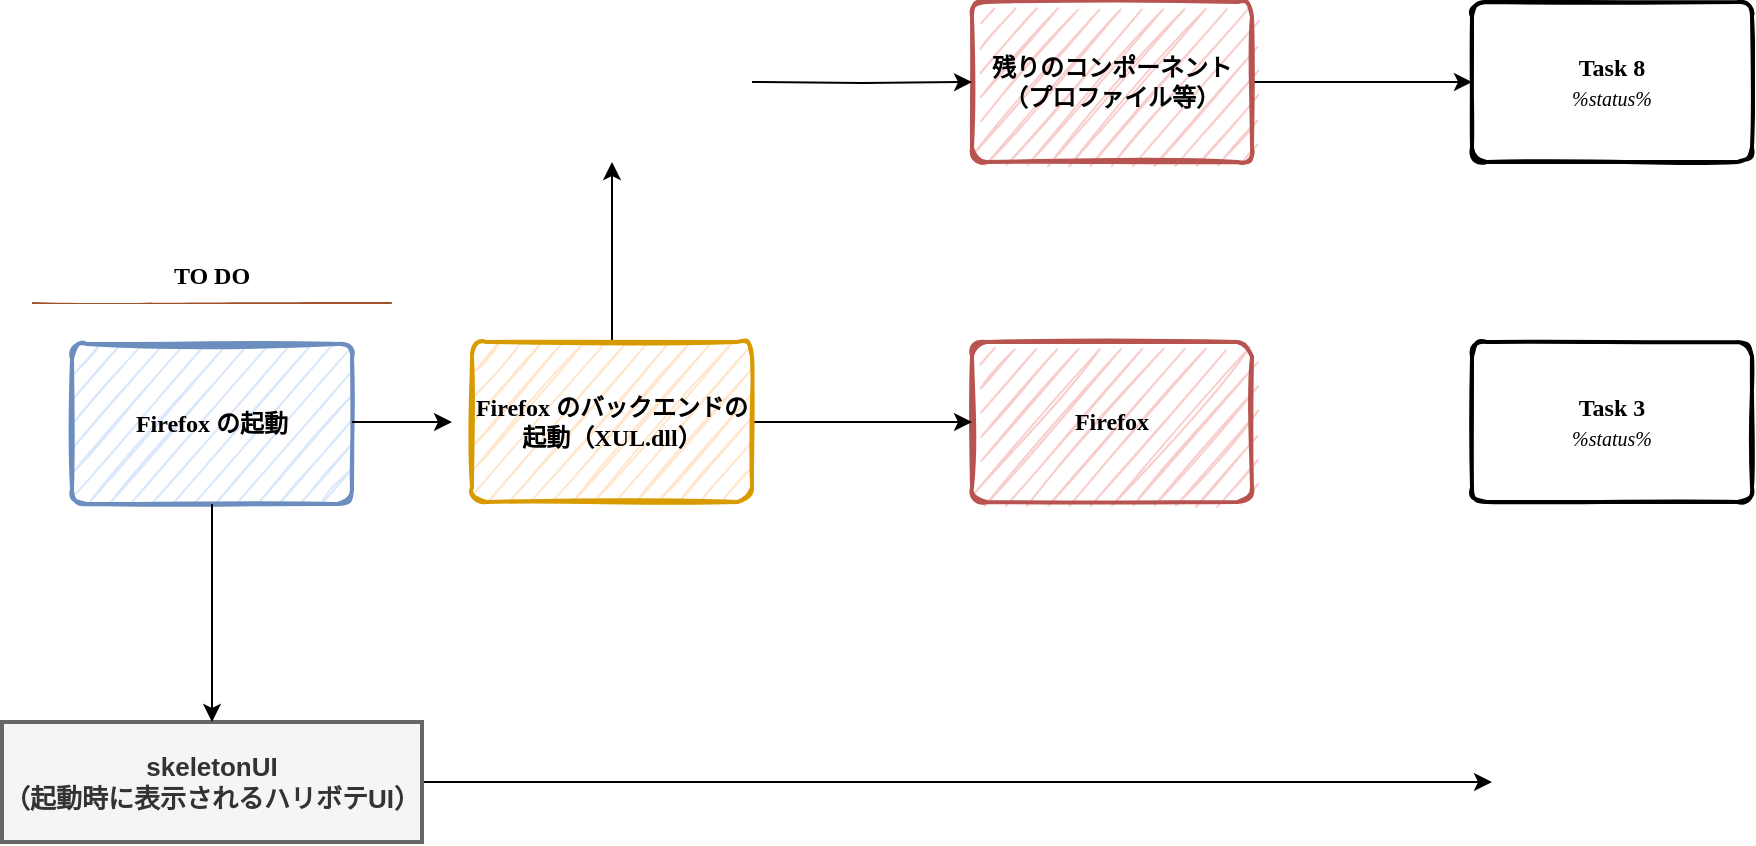 <mxfile version="21.2.6" type="github">
  <diagram id="wFE0QG_FPsp0jaGvCLVb" name="Page-1">
    <mxGraphModel dx="1183" dy="728" grid="1" gridSize="10" guides="1" tooltips="1" connect="1" arrows="1" fold="1" page="1" pageScale="1" pageWidth="850" pageHeight="1100" math="0" shadow="0">
      <root>
        <mxCell id="0" />
        <mxCell id="1" parent="0" />
        <object label="TO DO" status="New" id="_5mSTuPxr-ZiKRkBDSY7-2">
          <mxCell style="swimlane;strokeWidth=2;fontFamily=Permanent Marker;html=0;startSize=1;verticalAlign=bottom;spacingBottom=5;points=[];childLayout=stackLayout;stackBorder=20;stackSpacing=20;resizeLast=0;resizeParent=1;horizontalStack=0;collapsible=0;sketch=1;strokeColor=none;fillStyle=solid;fillColor=#A0522D;" parent="1" vertex="1">
            <mxGeometry x="30" y="270" width="180" height="221" as="geometry" />
          </mxCell>
        </object>
        <object label="Firefox の起動&lt;i&gt;&lt;span style=&quot;font-weight: normal&quot;&gt;&lt;br&gt;&lt;/span&gt;&lt;/i&gt;" placeholders="1" id="_5mSTuPxr-ZiKRkBDSY7-3">
          <mxCell style="whiteSpace=wrap;html=1;strokeWidth=2;fillColor=#dae8fc;fontStyle=1;spacingTop=0;rounded=1;arcSize=9;points=[];sketch=1;fontFamily=Permanent Marker;hachureGap=8;fillWeight=1;strokeColor=#6c8ebf;" parent="_5mSTuPxr-ZiKRkBDSY7-2" vertex="1">
            <mxGeometry x="20" y="21" width="140" height="80" as="geometry" />
          </mxCell>
        </object>
        <object label="Firefox " placeholders="1" id="_5mSTuPxr-ZiKRkBDSY7-11">
          <mxCell style="whiteSpace=wrap;html=1;strokeWidth=2;fillColor=#f8cecc;fontStyle=1;spacingTop=0;rounded=1;arcSize=9;points=[];sketch=1;fontFamily=Permanent Marker;hachureGap=8;fillWeight=1;strokeColor=#b85450;" parent="1" vertex="1">
            <mxGeometry x="500" y="290" width="140" height="80" as="geometry" />
          </mxCell>
        </object>
        <object label="Task 8&lt;br&gt;&lt;span style=&quot;font-weight: normal&quot;&gt;&lt;i&gt;&lt;font style=&quot;font-size: 10px&quot;&gt;%status%&lt;/font&gt;&lt;/i&gt;&lt;/span&gt;" placeholders="1" id="_5mSTuPxr-ZiKRkBDSY7-12">
          <mxCell style="whiteSpace=wrap;html=1;strokeWidth=2;fillColor=swimlane;fontStyle=1;spacingTop=0;rounded=1;arcSize=9;points=[];sketch=1;fontFamily=Permanent Marker;hachureGap=8;fillWeight=1;" parent="1" vertex="1">
            <mxGeometry x="750" y="120" width="140" height="80" as="geometry" />
          </mxCell>
        </object>
        <mxCell id="fmuVZZGOlsF8Z4shbadP-11" value="" style="edgeStyle=orthogonalEdgeStyle;rounded=0;orthogonalLoop=1;jettySize=auto;html=1;" edge="1" parent="1" source="_5mSTuPxr-ZiKRkBDSY7-10" target="_5mSTuPxr-ZiKRkBDSY7-12">
          <mxGeometry relative="1" as="geometry" />
        </mxCell>
        <object label="残りのコンポーネント&lt;br&gt;（プロファイル等）" placeholders="1" id="_5mSTuPxr-ZiKRkBDSY7-10">
          <mxCell style="whiteSpace=wrap;html=1;strokeWidth=2;fillColor=#f8cecc;fontStyle=1;spacingTop=0;rounded=1;arcSize=9;points=[];sketch=1;fontFamily=Permanent Marker;hachureGap=8;fillWeight=1;strokeColor=#b85450;" parent="1" vertex="1">
            <mxGeometry x="500" y="120" width="140" height="80" as="geometry" />
          </mxCell>
        </object>
        <mxCell id="fmuVZZGOlsF8Z4shbadP-1" value="" style="endArrow=classic;html=1;rounded=0;" edge="1" parent="1">
          <mxGeometry width="50" height="50" relative="1" as="geometry">
            <mxPoint x="190" y="330" as="sourcePoint" />
            <mxPoint x="240" y="330" as="targetPoint" />
          </mxGeometry>
        </mxCell>
        <mxCell id="fmuVZZGOlsF8Z4shbadP-7" value="" style="edgeStyle=orthogonalEdgeStyle;rounded=0;orthogonalLoop=1;jettySize=auto;html=1;" edge="1" parent="1" source="_5mSTuPxr-ZiKRkBDSY7-4">
          <mxGeometry relative="1" as="geometry">
            <mxPoint x="320" y="200" as="targetPoint" />
          </mxGeometry>
        </mxCell>
        <mxCell id="fmuVZZGOlsF8Z4shbadP-9" value="" style="edgeStyle=orthogonalEdgeStyle;rounded=0;orthogonalLoop=1;jettySize=auto;html=1;" edge="1" parent="1" source="_5mSTuPxr-ZiKRkBDSY7-4" target="_5mSTuPxr-ZiKRkBDSY7-11">
          <mxGeometry relative="1" as="geometry" />
        </mxCell>
        <object label="Firefox のバックエンドの起動（XUL.dll）" placeholders="1" id="_5mSTuPxr-ZiKRkBDSY7-4">
          <mxCell style="whiteSpace=wrap;html=1;strokeWidth=2;fillColor=#ffe6cc;fontStyle=1;spacingTop=0;rounded=1;arcSize=9;points=[];sketch=1;fontFamily=Permanent Marker;hachureGap=8;fillWeight=1;strokeColor=#d79b00;" parent="1" vertex="1">
            <mxGeometry x="250" y="290" width="140" height="80" as="geometry" />
          </mxCell>
        </object>
        <object label="Task 3&lt;br&gt;&lt;span style=&quot;font-weight: normal&quot;&gt;&lt;i&gt;&lt;font style=&quot;font-size: 10px&quot;&gt;%status%&lt;/font&gt;&lt;/i&gt;&lt;/span&gt;" placeholders="1" id="_5mSTuPxr-ZiKRkBDSY7-5">
          <mxCell style="whiteSpace=wrap;html=1;strokeWidth=2;fillColor=swimlane;fontStyle=1;spacingTop=0;rounded=1;arcSize=9;points=[];sketch=1;fontFamily=Permanent Marker;hachureGap=8;fillWeight=1;" parent="1" vertex="1">
            <mxGeometry x="750" y="290" width="140" height="80" as="geometry" />
          </mxCell>
        </object>
        <mxCell id="fmuVZZGOlsF8Z4shbadP-10" value="" style="edgeStyle=orthogonalEdgeStyle;rounded=0;orthogonalLoop=1;jettySize=auto;html=1;" edge="1" parent="1" target="_5mSTuPxr-ZiKRkBDSY7-10">
          <mxGeometry relative="1" as="geometry">
            <mxPoint x="390" y="160" as="sourcePoint" />
          </mxGeometry>
        </mxCell>
        <mxCell id="fmuVZZGOlsF8Z4shbadP-14" style="edgeStyle=orthogonalEdgeStyle;rounded=0;orthogonalLoop=1;jettySize=auto;html=1;" edge="1" parent="1" source="fmuVZZGOlsF8Z4shbadP-12">
          <mxGeometry relative="1" as="geometry">
            <mxPoint x="760" y="510" as="targetPoint" />
          </mxGeometry>
        </mxCell>
        <mxCell id="fmuVZZGOlsF8Z4shbadP-12" value="&lt;font style=&quot;font-size: 13px;&quot;&gt;&lt;b&gt;skeletonUI&lt;br&gt;（起動時に表示されるハリボテUI）&lt;/b&gt;&lt;/font&gt;" style="whiteSpace=wrap;html=1;fillColor=#f5f5f5;fontColor=#333333;strokeColor=#666666;strokeWidth=2;" vertex="1" parent="1">
          <mxGeometry x="15" y="480" width="210" height="60" as="geometry" />
        </mxCell>
        <mxCell id="fmuVZZGOlsF8Z4shbadP-13" value="" style="edgeStyle=orthogonalEdgeStyle;rounded=0;orthogonalLoop=1;jettySize=auto;html=1;" edge="1" parent="1" source="_5mSTuPxr-ZiKRkBDSY7-3" target="fmuVZZGOlsF8Z4shbadP-12">
          <mxGeometry relative="1" as="geometry" />
        </mxCell>
      </root>
    </mxGraphModel>
  </diagram>
</mxfile>
